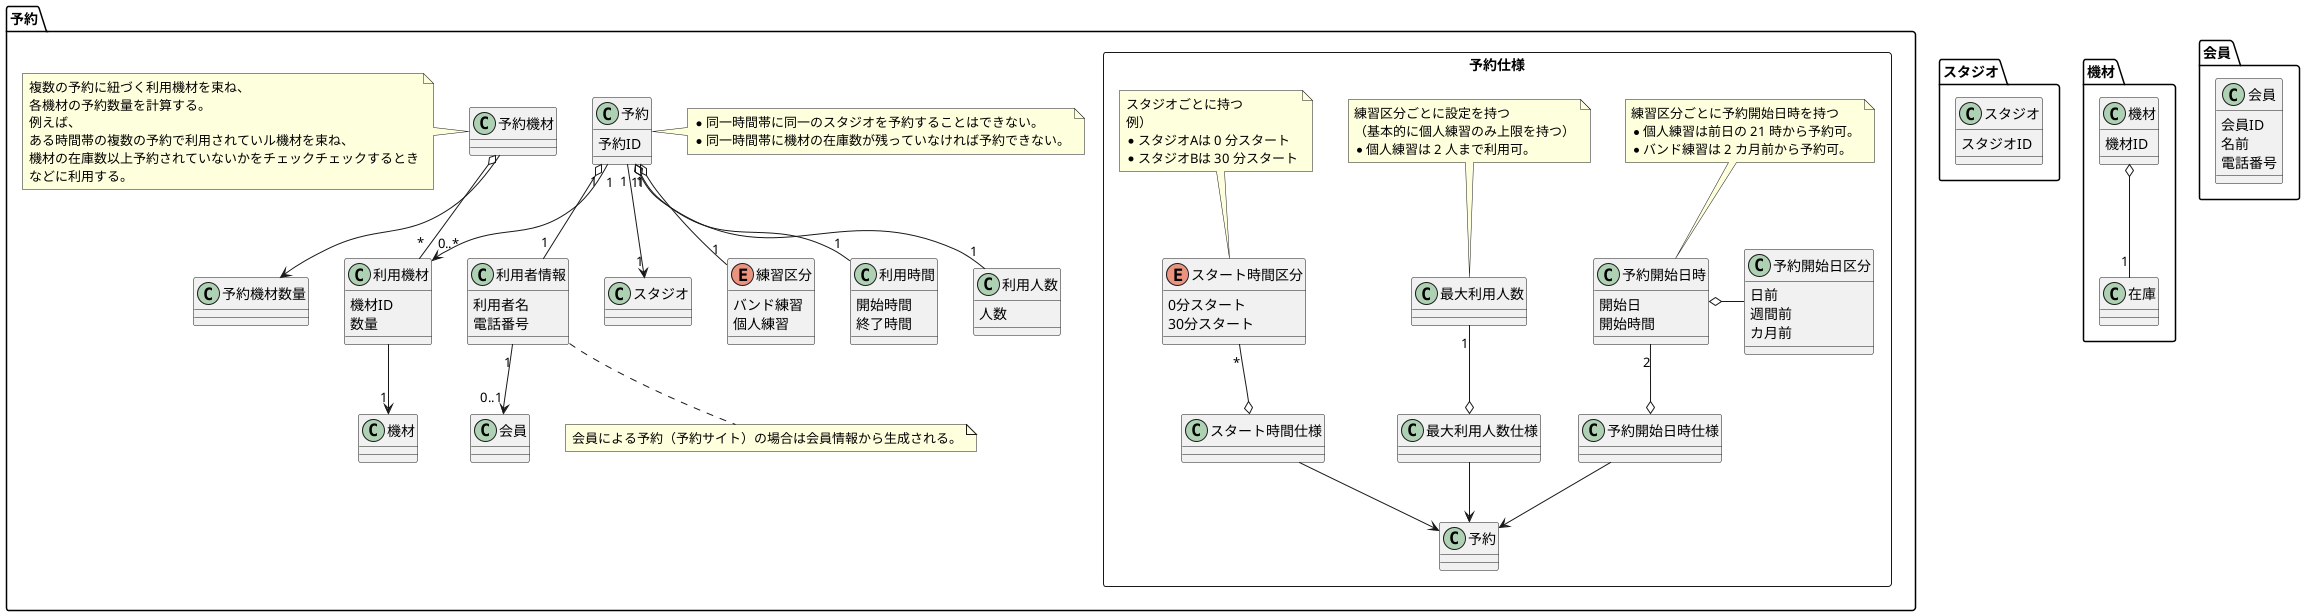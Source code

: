@startuml DomainModel

package スタジオ {
    class スタジオ {
        スタジオID
    }
}

package 機材 {
    class 機材 {
        機材ID
    }

    class 在庫 {
    }

    機材 o-- "1" 在庫
}

package 会員 {
    class 会員 {
        会員ID
        名前
        電話番号
    }
}

package 予約 {
    class 予約 {
        予約ID
    }

    enum 練習区分 {
        バンド練習
        個人練習
    }

    class 利用機材 {
        機材ID
        数量
    }

    class 利用時間 {
        開始時間
        終了時間
    }

    class 利用人数 {
        人数
    }

    class 利用者情報 {
        利用者名
        電話番号
    }

    予約 "1" --> "1" スタジオ
    予約 "1" o-- "1" 練習区分
    予約 "1" o-- "1" 利用時間
    予約 "1" o-- "1" 利用人数
    予約 "1" o-- "1" 利用者情報
    予約 "1" --> "0..*" 利用機材
    利用機材 --> "1" 機材
    利用者情報 "1" --> "0..1" 会員

    note right of 予約
    * 同一時間帯に同一のスタジオを予約することはできない。
    * 同一時間帯に機材の在庫数が残っていなければ予約できない。
    end note

    note bottom of 利用者情報
    会員による予約（予約サイト）の場合は会員情報から生成される。
    end note

    class 予約機材 {
    }

    class 予約機材数量 {
    }

    予約機材 o-- "*" 利用機材
    予約機材 --> 予約機材数量

    note left of 予約機材
    複数の予約に紐づく利用機材を束ね、
    各機材の予約数量を計算する。
    例えば、
    ある時間帯の複数の予約で利用されていル機材を束ね、
    機材の在庫数以上予約されていないかをチェックチェックするとき
    などに利用する。
    end note


    rectangle 予約仕様 {
        
        class 予約開始日時仕様 {
        }

        class 予約開始日時 {
            開始日
            開始時間
        }

        class 予約開始日区分 {
            日前
            週間前
            カ月前
        }

        予約開始日時仕様 --> 予約
        予約開始日時 "2" --o 予約開始日時仕様
        予約開始日時 o- 予約開始日区分

        note top of 予約開始日時
        練習区分ごとに予約開始日時を持つ
        * 個人練習は前日の 21 時から予約可。
        * バンド練習は 2 カ月前から予約可。
        end note


        class 最大利用人数仕様 {
        }

        class 最大利用人数 {
        }

        最大利用人数仕様 --> 予約
        最大利用人数 "1" --o 最大利用人数仕様

        note top of 最大利用人数
        練習区分ごとに設定を持つ
        （基本的に個人練習のみ上限を持つ）
        * 個人練習は 2 人まで利用可。
        end note


        class スタート時間仕様 {
        }

        enum スタート時間区分 {
            0分スタート
            30分スタート
        }

        スタート時間仕様 --> 予約
        スタート時間区分 "*" --o スタート時間仕様

        note top of スタート時間区分
        スタジオごとに持つ
        例）
        * スタジオAは 0 分スタート
        * スタジオBは 30 分スタート
        end note    
    }
}

@enduml
